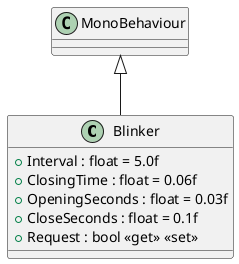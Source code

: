 @startuml
class Blinker {
    + Interval : float = 5.0f
    + ClosingTime : float = 0.06f
    + OpeningSeconds : float = 0.03f
    + CloseSeconds : float = 0.1f
    + Request : bool <<get>> <<set>>
}
MonoBehaviour <|-- Blinker
@enduml
